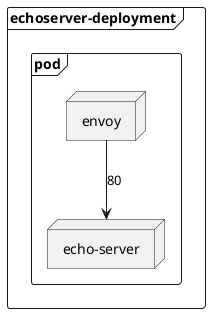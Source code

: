 @startuml echoserver-envoy

frame "echoserver-deployment" {
    frame "pod" {
        node envoy
        node "echo-server"
        envoy --> "echo-server" : 80
    }
}

@enduml